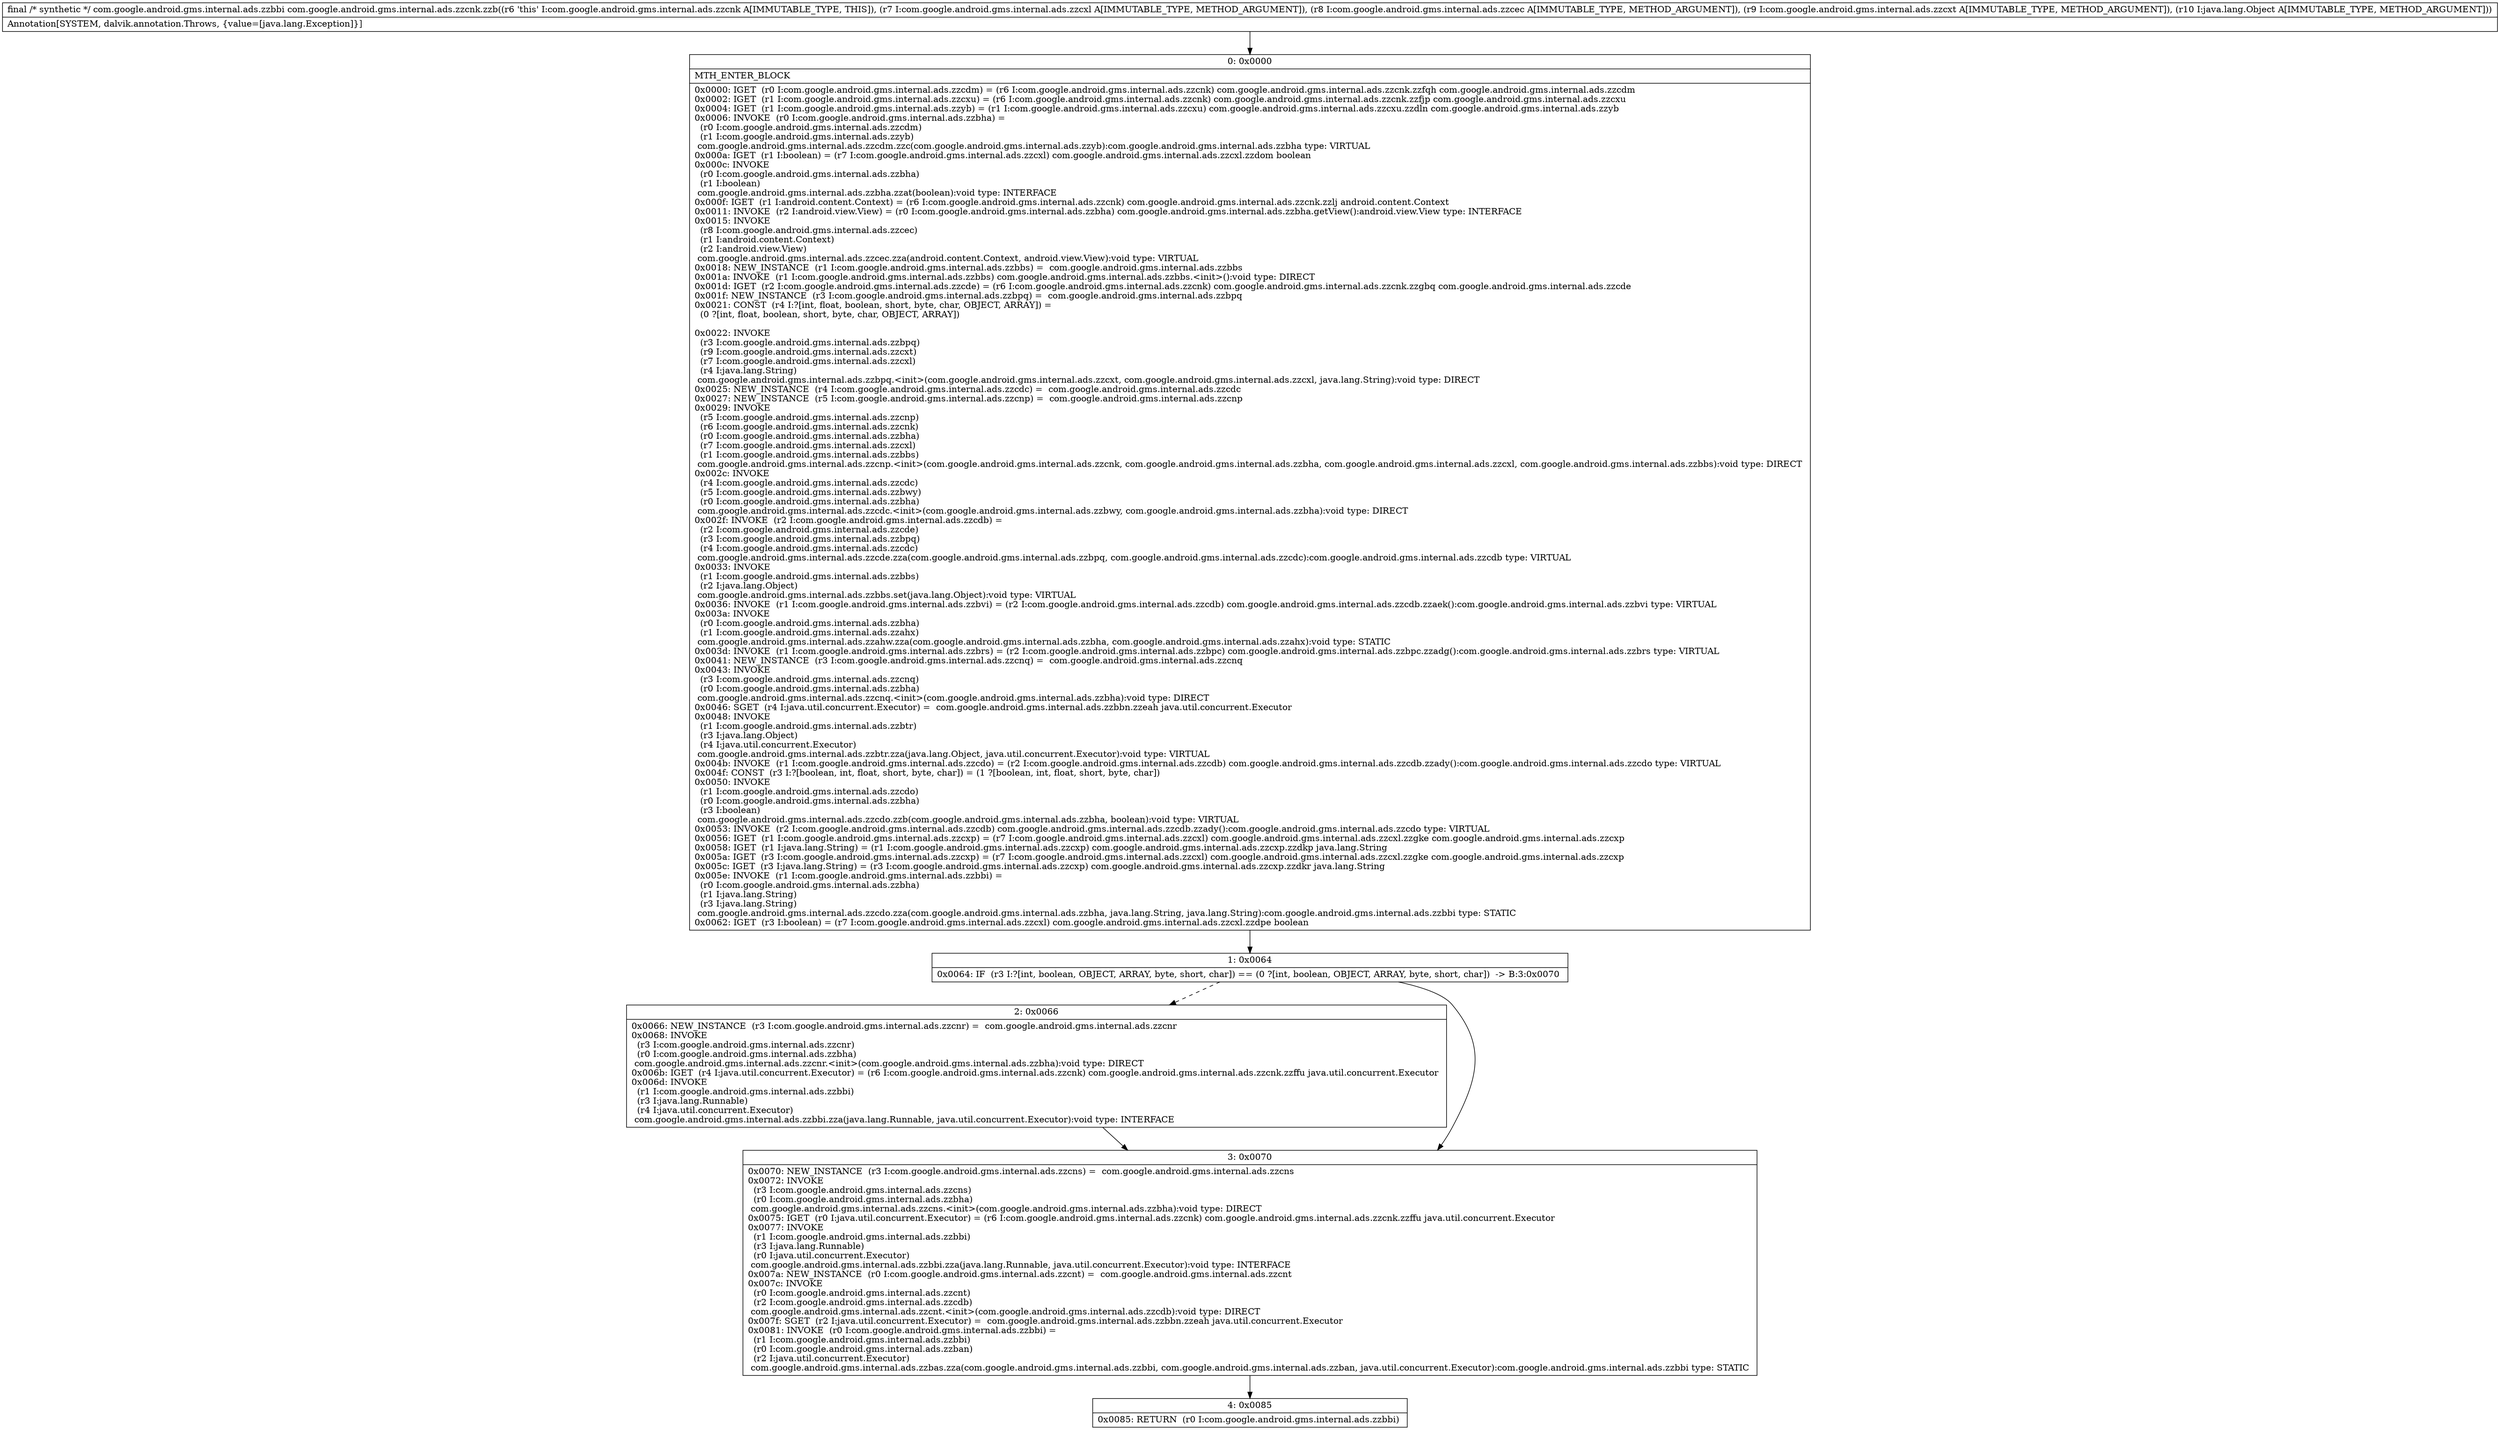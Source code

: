 digraph "CFG forcom.google.android.gms.internal.ads.zzcnk.zzb(Lcom\/google\/android\/gms\/internal\/ads\/zzcxl;Lcom\/google\/android\/gms\/internal\/ads\/zzcec;Lcom\/google\/android\/gms\/internal\/ads\/zzcxt;Ljava\/lang\/Object;)Lcom\/google\/android\/gms\/internal\/ads\/zzbbi;" {
Node_0 [shape=record,label="{0\:\ 0x0000|MTH_ENTER_BLOCK\l|0x0000: IGET  (r0 I:com.google.android.gms.internal.ads.zzcdm) = (r6 I:com.google.android.gms.internal.ads.zzcnk) com.google.android.gms.internal.ads.zzcnk.zzfqh com.google.android.gms.internal.ads.zzcdm \l0x0002: IGET  (r1 I:com.google.android.gms.internal.ads.zzcxu) = (r6 I:com.google.android.gms.internal.ads.zzcnk) com.google.android.gms.internal.ads.zzcnk.zzfjp com.google.android.gms.internal.ads.zzcxu \l0x0004: IGET  (r1 I:com.google.android.gms.internal.ads.zzyb) = (r1 I:com.google.android.gms.internal.ads.zzcxu) com.google.android.gms.internal.ads.zzcxu.zzdln com.google.android.gms.internal.ads.zzyb \l0x0006: INVOKE  (r0 I:com.google.android.gms.internal.ads.zzbha) = \l  (r0 I:com.google.android.gms.internal.ads.zzcdm)\l  (r1 I:com.google.android.gms.internal.ads.zzyb)\l com.google.android.gms.internal.ads.zzcdm.zzc(com.google.android.gms.internal.ads.zzyb):com.google.android.gms.internal.ads.zzbha type: VIRTUAL \l0x000a: IGET  (r1 I:boolean) = (r7 I:com.google.android.gms.internal.ads.zzcxl) com.google.android.gms.internal.ads.zzcxl.zzdom boolean \l0x000c: INVOKE  \l  (r0 I:com.google.android.gms.internal.ads.zzbha)\l  (r1 I:boolean)\l com.google.android.gms.internal.ads.zzbha.zzat(boolean):void type: INTERFACE \l0x000f: IGET  (r1 I:android.content.Context) = (r6 I:com.google.android.gms.internal.ads.zzcnk) com.google.android.gms.internal.ads.zzcnk.zzlj android.content.Context \l0x0011: INVOKE  (r2 I:android.view.View) = (r0 I:com.google.android.gms.internal.ads.zzbha) com.google.android.gms.internal.ads.zzbha.getView():android.view.View type: INTERFACE \l0x0015: INVOKE  \l  (r8 I:com.google.android.gms.internal.ads.zzcec)\l  (r1 I:android.content.Context)\l  (r2 I:android.view.View)\l com.google.android.gms.internal.ads.zzcec.zza(android.content.Context, android.view.View):void type: VIRTUAL \l0x0018: NEW_INSTANCE  (r1 I:com.google.android.gms.internal.ads.zzbbs) =  com.google.android.gms.internal.ads.zzbbs \l0x001a: INVOKE  (r1 I:com.google.android.gms.internal.ads.zzbbs) com.google.android.gms.internal.ads.zzbbs.\<init\>():void type: DIRECT \l0x001d: IGET  (r2 I:com.google.android.gms.internal.ads.zzcde) = (r6 I:com.google.android.gms.internal.ads.zzcnk) com.google.android.gms.internal.ads.zzcnk.zzgbq com.google.android.gms.internal.ads.zzcde \l0x001f: NEW_INSTANCE  (r3 I:com.google.android.gms.internal.ads.zzbpq) =  com.google.android.gms.internal.ads.zzbpq \l0x0021: CONST  (r4 I:?[int, float, boolean, short, byte, char, OBJECT, ARRAY]) = \l  (0 ?[int, float, boolean, short, byte, char, OBJECT, ARRAY])\l \l0x0022: INVOKE  \l  (r3 I:com.google.android.gms.internal.ads.zzbpq)\l  (r9 I:com.google.android.gms.internal.ads.zzcxt)\l  (r7 I:com.google.android.gms.internal.ads.zzcxl)\l  (r4 I:java.lang.String)\l com.google.android.gms.internal.ads.zzbpq.\<init\>(com.google.android.gms.internal.ads.zzcxt, com.google.android.gms.internal.ads.zzcxl, java.lang.String):void type: DIRECT \l0x0025: NEW_INSTANCE  (r4 I:com.google.android.gms.internal.ads.zzcdc) =  com.google.android.gms.internal.ads.zzcdc \l0x0027: NEW_INSTANCE  (r5 I:com.google.android.gms.internal.ads.zzcnp) =  com.google.android.gms.internal.ads.zzcnp \l0x0029: INVOKE  \l  (r5 I:com.google.android.gms.internal.ads.zzcnp)\l  (r6 I:com.google.android.gms.internal.ads.zzcnk)\l  (r0 I:com.google.android.gms.internal.ads.zzbha)\l  (r7 I:com.google.android.gms.internal.ads.zzcxl)\l  (r1 I:com.google.android.gms.internal.ads.zzbbs)\l com.google.android.gms.internal.ads.zzcnp.\<init\>(com.google.android.gms.internal.ads.zzcnk, com.google.android.gms.internal.ads.zzbha, com.google.android.gms.internal.ads.zzcxl, com.google.android.gms.internal.ads.zzbbs):void type: DIRECT \l0x002c: INVOKE  \l  (r4 I:com.google.android.gms.internal.ads.zzcdc)\l  (r5 I:com.google.android.gms.internal.ads.zzbwy)\l  (r0 I:com.google.android.gms.internal.ads.zzbha)\l com.google.android.gms.internal.ads.zzcdc.\<init\>(com.google.android.gms.internal.ads.zzbwy, com.google.android.gms.internal.ads.zzbha):void type: DIRECT \l0x002f: INVOKE  (r2 I:com.google.android.gms.internal.ads.zzcdb) = \l  (r2 I:com.google.android.gms.internal.ads.zzcde)\l  (r3 I:com.google.android.gms.internal.ads.zzbpq)\l  (r4 I:com.google.android.gms.internal.ads.zzcdc)\l com.google.android.gms.internal.ads.zzcde.zza(com.google.android.gms.internal.ads.zzbpq, com.google.android.gms.internal.ads.zzcdc):com.google.android.gms.internal.ads.zzcdb type: VIRTUAL \l0x0033: INVOKE  \l  (r1 I:com.google.android.gms.internal.ads.zzbbs)\l  (r2 I:java.lang.Object)\l com.google.android.gms.internal.ads.zzbbs.set(java.lang.Object):void type: VIRTUAL \l0x0036: INVOKE  (r1 I:com.google.android.gms.internal.ads.zzbvi) = (r2 I:com.google.android.gms.internal.ads.zzcdb) com.google.android.gms.internal.ads.zzcdb.zzaek():com.google.android.gms.internal.ads.zzbvi type: VIRTUAL \l0x003a: INVOKE  \l  (r0 I:com.google.android.gms.internal.ads.zzbha)\l  (r1 I:com.google.android.gms.internal.ads.zzahx)\l com.google.android.gms.internal.ads.zzahw.zza(com.google.android.gms.internal.ads.zzbha, com.google.android.gms.internal.ads.zzahx):void type: STATIC \l0x003d: INVOKE  (r1 I:com.google.android.gms.internal.ads.zzbrs) = (r2 I:com.google.android.gms.internal.ads.zzbpc) com.google.android.gms.internal.ads.zzbpc.zzadg():com.google.android.gms.internal.ads.zzbrs type: VIRTUAL \l0x0041: NEW_INSTANCE  (r3 I:com.google.android.gms.internal.ads.zzcnq) =  com.google.android.gms.internal.ads.zzcnq \l0x0043: INVOKE  \l  (r3 I:com.google.android.gms.internal.ads.zzcnq)\l  (r0 I:com.google.android.gms.internal.ads.zzbha)\l com.google.android.gms.internal.ads.zzcnq.\<init\>(com.google.android.gms.internal.ads.zzbha):void type: DIRECT \l0x0046: SGET  (r4 I:java.util.concurrent.Executor) =  com.google.android.gms.internal.ads.zzbbn.zzeah java.util.concurrent.Executor \l0x0048: INVOKE  \l  (r1 I:com.google.android.gms.internal.ads.zzbtr)\l  (r3 I:java.lang.Object)\l  (r4 I:java.util.concurrent.Executor)\l com.google.android.gms.internal.ads.zzbtr.zza(java.lang.Object, java.util.concurrent.Executor):void type: VIRTUAL \l0x004b: INVOKE  (r1 I:com.google.android.gms.internal.ads.zzcdo) = (r2 I:com.google.android.gms.internal.ads.zzcdb) com.google.android.gms.internal.ads.zzcdb.zzady():com.google.android.gms.internal.ads.zzcdo type: VIRTUAL \l0x004f: CONST  (r3 I:?[boolean, int, float, short, byte, char]) = (1 ?[boolean, int, float, short, byte, char]) \l0x0050: INVOKE  \l  (r1 I:com.google.android.gms.internal.ads.zzcdo)\l  (r0 I:com.google.android.gms.internal.ads.zzbha)\l  (r3 I:boolean)\l com.google.android.gms.internal.ads.zzcdo.zzb(com.google.android.gms.internal.ads.zzbha, boolean):void type: VIRTUAL \l0x0053: INVOKE  (r2 I:com.google.android.gms.internal.ads.zzcdb) com.google.android.gms.internal.ads.zzcdb.zzady():com.google.android.gms.internal.ads.zzcdo type: VIRTUAL \l0x0056: IGET  (r1 I:com.google.android.gms.internal.ads.zzcxp) = (r7 I:com.google.android.gms.internal.ads.zzcxl) com.google.android.gms.internal.ads.zzcxl.zzgke com.google.android.gms.internal.ads.zzcxp \l0x0058: IGET  (r1 I:java.lang.String) = (r1 I:com.google.android.gms.internal.ads.zzcxp) com.google.android.gms.internal.ads.zzcxp.zzdkp java.lang.String \l0x005a: IGET  (r3 I:com.google.android.gms.internal.ads.zzcxp) = (r7 I:com.google.android.gms.internal.ads.zzcxl) com.google.android.gms.internal.ads.zzcxl.zzgke com.google.android.gms.internal.ads.zzcxp \l0x005c: IGET  (r3 I:java.lang.String) = (r3 I:com.google.android.gms.internal.ads.zzcxp) com.google.android.gms.internal.ads.zzcxp.zzdkr java.lang.String \l0x005e: INVOKE  (r1 I:com.google.android.gms.internal.ads.zzbbi) = \l  (r0 I:com.google.android.gms.internal.ads.zzbha)\l  (r1 I:java.lang.String)\l  (r3 I:java.lang.String)\l com.google.android.gms.internal.ads.zzcdo.zza(com.google.android.gms.internal.ads.zzbha, java.lang.String, java.lang.String):com.google.android.gms.internal.ads.zzbbi type: STATIC \l0x0062: IGET  (r3 I:boolean) = (r7 I:com.google.android.gms.internal.ads.zzcxl) com.google.android.gms.internal.ads.zzcxl.zzdpe boolean \l}"];
Node_1 [shape=record,label="{1\:\ 0x0064|0x0064: IF  (r3 I:?[int, boolean, OBJECT, ARRAY, byte, short, char]) == (0 ?[int, boolean, OBJECT, ARRAY, byte, short, char])  \-\> B:3:0x0070 \l}"];
Node_2 [shape=record,label="{2\:\ 0x0066|0x0066: NEW_INSTANCE  (r3 I:com.google.android.gms.internal.ads.zzcnr) =  com.google.android.gms.internal.ads.zzcnr \l0x0068: INVOKE  \l  (r3 I:com.google.android.gms.internal.ads.zzcnr)\l  (r0 I:com.google.android.gms.internal.ads.zzbha)\l com.google.android.gms.internal.ads.zzcnr.\<init\>(com.google.android.gms.internal.ads.zzbha):void type: DIRECT \l0x006b: IGET  (r4 I:java.util.concurrent.Executor) = (r6 I:com.google.android.gms.internal.ads.zzcnk) com.google.android.gms.internal.ads.zzcnk.zzffu java.util.concurrent.Executor \l0x006d: INVOKE  \l  (r1 I:com.google.android.gms.internal.ads.zzbbi)\l  (r3 I:java.lang.Runnable)\l  (r4 I:java.util.concurrent.Executor)\l com.google.android.gms.internal.ads.zzbbi.zza(java.lang.Runnable, java.util.concurrent.Executor):void type: INTERFACE \l}"];
Node_3 [shape=record,label="{3\:\ 0x0070|0x0070: NEW_INSTANCE  (r3 I:com.google.android.gms.internal.ads.zzcns) =  com.google.android.gms.internal.ads.zzcns \l0x0072: INVOKE  \l  (r3 I:com.google.android.gms.internal.ads.zzcns)\l  (r0 I:com.google.android.gms.internal.ads.zzbha)\l com.google.android.gms.internal.ads.zzcns.\<init\>(com.google.android.gms.internal.ads.zzbha):void type: DIRECT \l0x0075: IGET  (r0 I:java.util.concurrent.Executor) = (r6 I:com.google.android.gms.internal.ads.zzcnk) com.google.android.gms.internal.ads.zzcnk.zzffu java.util.concurrent.Executor \l0x0077: INVOKE  \l  (r1 I:com.google.android.gms.internal.ads.zzbbi)\l  (r3 I:java.lang.Runnable)\l  (r0 I:java.util.concurrent.Executor)\l com.google.android.gms.internal.ads.zzbbi.zza(java.lang.Runnable, java.util.concurrent.Executor):void type: INTERFACE \l0x007a: NEW_INSTANCE  (r0 I:com.google.android.gms.internal.ads.zzcnt) =  com.google.android.gms.internal.ads.zzcnt \l0x007c: INVOKE  \l  (r0 I:com.google.android.gms.internal.ads.zzcnt)\l  (r2 I:com.google.android.gms.internal.ads.zzcdb)\l com.google.android.gms.internal.ads.zzcnt.\<init\>(com.google.android.gms.internal.ads.zzcdb):void type: DIRECT \l0x007f: SGET  (r2 I:java.util.concurrent.Executor) =  com.google.android.gms.internal.ads.zzbbn.zzeah java.util.concurrent.Executor \l0x0081: INVOKE  (r0 I:com.google.android.gms.internal.ads.zzbbi) = \l  (r1 I:com.google.android.gms.internal.ads.zzbbi)\l  (r0 I:com.google.android.gms.internal.ads.zzban)\l  (r2 I:java.util.concurrent.Executor)\l com.google.android.gms.internal.ads.zzbas.zza(com.google.android.gms.internal.ads.zzbbi, com.google.android.gms.internal.ads.zzban, java.util.concurrent.Executor):com.google.android.gms.internal.ads.zzbbi type: STATIC \l}"];
Node_4 [shape=record,label="{4\:\ 0x0085|0x0085: RETURN  (r0 I:com.google.android.gms.internal.ads.zzbbi) \l}"];
MethodNode[shape=record,label="{final \/* synthetic *\/ com.google.android.gms.internal.ads.zzbbi com.google.android.gms.internal.ads.zzcnk.zzb((r6 'this' I:com.google.android.gms.internal.ads.zzcnk A[IMMUTABLE_TYPE, THIS]), (r7 I:com.google.android.gms.internal.ads.zzcxl A[IMMUTABLE_TYPE, METHOD_ARGUMENT]), (r8 I:com.google.android.gms.internal.ads.zzcec A[IMMUTABLE_TYPE, METHOD_ARGUMENT]), (r9 I:com.google.android.gms.internal.ads.zzcxt A[IMMUTABLE_TYPE, METHOD_ARGUMENT]), (r10 I:java.lang.Object A[IMMUTABLE_TYPE, METHOD_ARGUMENT]))  | Annotation[SYSTEM, dalvik.annotation.Throws, \{value=[java.lang.Exception]\}]\l}"];
MethodNode -> Node_0;
Node_0 -> Node_1;
Node_1 -> Node_2[style=dashed];
Node_1 -> Node_3;
Node_2 -> Node_3;
Node_3 -> Node_4;
}

